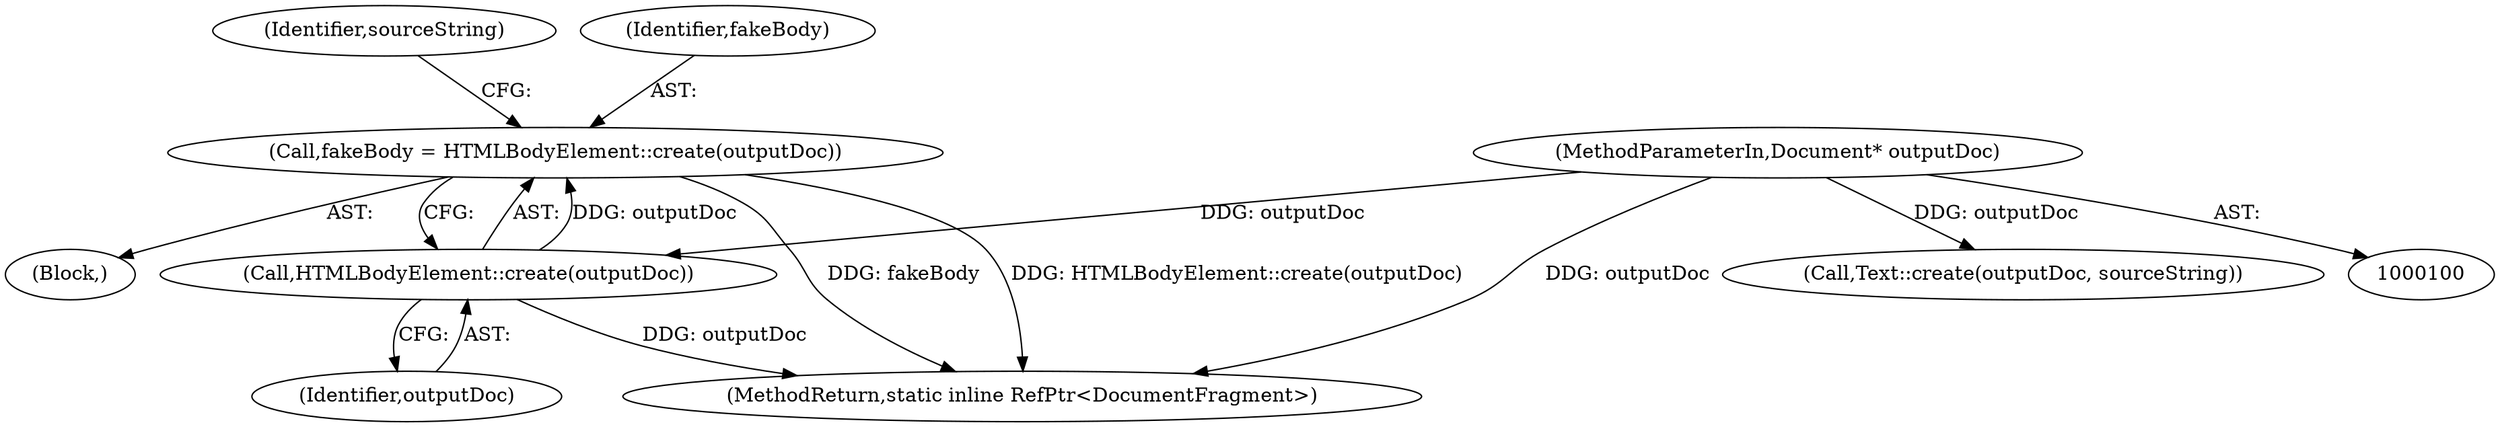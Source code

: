 digraph "1_Chrome_73edae623529f04c668268de49d00324b96166a2_9@API" {
"1000115" [label="(Call,fakeBody = HTMLBodyElement::create(outputDoc))"];
"1000117" [label="(Call,HTMLBodyElement::create(outputDoc))"];
"1000103" [label="(MethodParameterIn,Document* outputDoc)"];
"1000103" [label="(MethodParameterIn,Document* outputDoc)"];
"1000128" [label="(Call,Text::create(outputDoc, sourceString))"];
"1000120" [label="(Identifier,sourceString)"];
"1000116" [label="(Identifier,fakeBody)"];
"1000146" [label="(MethodReturn,static inline RefPtr<DocumentFragment>)"];
"1000118" [label="(Identifier,outputDoc)"];
"1000113" [label="(Block,)"];
"1000115" [label="(Call,fakeBody = HTMLBodyElement::create(outputDoc))"];
"1000117" [label="(Call,HTMLBodyElement::create(outputDoc))"];
"1000115" -> "1000113"  [label="AST: "];
"1000115" -> "1000117"  [label="CFG: "];
"1000116" -> "1000115"  [label="AST: "];
"1000117" -> "1000115"  [label="AST: "];
"1000120" -> "1000115"  [label="CFG: "];
"1000115" -> "1000146"  [label="DDG: HTMLBodyElement::create(outputDoc)"];
"1000115" -> "1000146"  [label="DDG: fakeBody"];
"1000117" -> "1000115"  [label="DDG: outputDoc"];
"1000117" -> "1000118"  [label="CFG: "];
"1000118" -> "1000117"  [label="AST: "];
"1000117" -> "1000146"  [label="DDG: outputDoc"];
"1000103" -> "1000117"  [label="DDG: outputDoc"];
"1000103" -> "1000100"  [label="AST: "];
"1000103" -> "1000146"  [label="DDG: outputDoc"];
"1000103" -> "1000128"  [label="DDG: outputDoc"];
}
